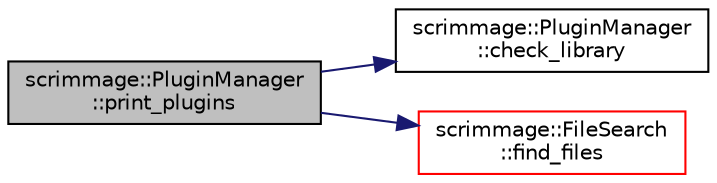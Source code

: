 digraph "scrimmage::PluginManager::print_plugins"
{
 // LATEX_PDF_SIZE
  edge [fontname="Helvetica",fontsize="10",labelfontname="Helvetica",labelfontsize="10"];
  node [fontname="Helvetica",fontsize="10",shape=record];
  rankdir="LR";
  Node1 [label="scrimmage::PluginManager\l::print_plugins",height=0.2,width=0.4,color="black", fillcolor="grey75", style="filled", fontcolor="black",tooltip=" "];
  Node1 -> Node2 [color="midnightblue",fontsize="10",style="solid",fontname="Helvetica"];
  Node2 [label="scrimmage::PluginManager\l::check_library",height=0.2,width=0.4,color="black", fillcolor="white", style="filled",URL="$classscrimmage_1_1PluginManager.html#ad608b80fa37928a940723c84bb238abe",tooltip=" "];
  Node1 -> Node3 [color="midnightblue",fontsize="10",style="solid",fontname="Helvetica"];
  Node3 [label="scrimmage::FileSearch\l::find_files",height=0.2,width=0.4,color="red", fillcolor="white", style="filled",URL="$classscrimmage_1_1FileSearch.html#ac4d4bc23721e01f4ff0ff1eaef0a63be",tooltip=" "];
}

